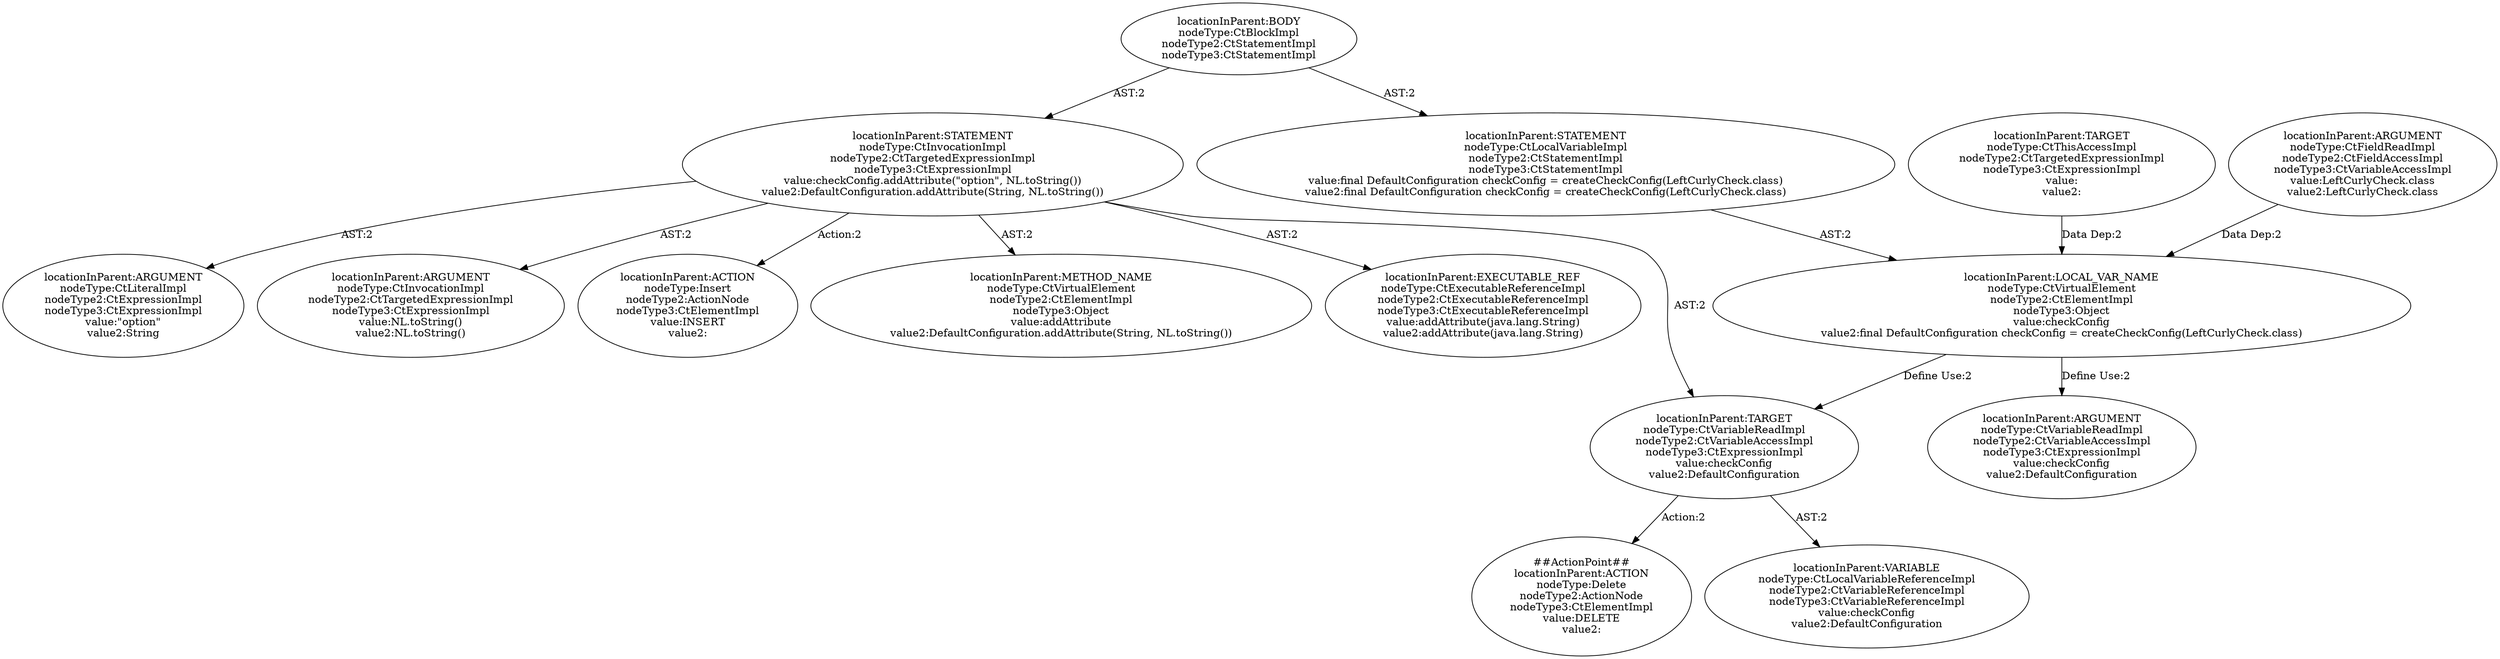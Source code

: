 digraph "Pattern" {
0 [label="##ActionPoint##
locationInParent:ACTION
nodeType:Delete
nodeType2:ActionNode
nodeType3:CtElementImpl
value:DELETE
value2:" shape=ellipse]
1 [label="locationInParent:TARGET
nodeType:CtVariableReadImpl
nodeType2:CtVariableAccessImpl
nodeType3:CtExpressionImpl
value:checkConfig
value2:DefaultConfiguration" shape=ellipse]
2 [label="locationInParent:LOCAL_VAR_NAME
nodeType:CtVirtualElement
nodeType2:CtElementImpl
nodeType3:Object
value:checkConfig
value2:final DefaultConfiguration checkConfig = createCheckConfig(LeftCurlyCheck.class)" shape=ellipse]
3 [label="locationInParent:STATEMENT
nodeType:CtLocalVariableImpl
nodeType2:CtStatementImpl
nodeType3:CtStatementImpl
value:final DefaultConfiguration checkConfig = createCheckConfig(LeftCurlyCheck.class)
value2:final DefaultConfiguration checkConfig = createCheckConfig(LeftCurlyCheck.class)" shape=ellipse]
4 [label="locationInParent:TARGET
nodeType:CtThisAccessImpl
nodeType2:CtTargetedExpressionImpl
nodeType3:CtExpressionImpl
value:
value2:" shape=ellipse]
5 [label="locationInParent:ARGUMENT
nodeType:CtFieldReadImpl
nodeType2:CtFieldAccessImpl
nodeType3:CtVariableAccessImpl
value:LeftCurlyCheck.class
value2:LeftCurlyCheck.class" shape=ellipse]
6 [label="locationInParent:ARGUMENT
nodeType:CtVariableReadImpl
nodeType2:CtVariableAccessImpl
nodeType3:CtExpressionImpl
value:checkConfig
value2:DefaultConfiguration" shape=ellipse]
7 [label="locationInParent:STATEMENT
nodeType:CtInvocationImpl
nodeType2:CtTargetedExpressionImpl
nodeType3:CtExpressionImpl
value:checkConfig.addAttribute(\"option\", NL.toString())
value2:DefaultConfiguration.addAttribute(String, NL.toString())" shape=ellipse]
8 [label="locationInParent:BODY
nodeType:CtBlockImpl
nodeType2:CtStatementImpl
nodeType3:CtStatementImpl" shape=ellipse]
9 [label="locationInParent:METHOD_NAME
nodeType:CtVirtualElement
nodeType2:CtElementImpl
nodeType3:Object
value:addAttribute
value2:DefaultConfiguration.addAttribute(String, NL.toString())" shape=ellipse]
10 [label="locationInParent:EXECUTABLE_REF
nodeType:CtExecutableReferenceImpl
nodeType2:CtExecutableReferenceImpl
nodeType3:CtExecutableReferenceImpl
value:addAttribute(java.lang.String)
value2:addAttribute(java.lang.String)" shape=ellipse]
11 [label="locationInParent:ARGUMENT
nodeType:CtLiteralImpl
nodeType2:CtExpressionImpl
nodeType3:CtExpressionImpl
value:\"option\"
value2:String" shape=ellipse]
12 [label="locationInParent:ARGUMENT
nodeType:CtInvocationImpl
nodeType2:CtTargetedExpressionImpl
nodeType3:CtExpressionImpl
value:NL.toString()
value2:NL.toString()" shape=ellipse]
13 [label="locationInParent:ACTION
nodeType:Insert
nodeType2:ActionNode
nodeType3:CtElementImpl
value:INSERT
value2:" shape=ellipse]
14 [label="locationInParent:VARIABLE
nodeType:CtLocalVariableReferenceImpl
nodeType2:CtVariableReferenceImpl
nodeType3:CtVariableReferenceImpl
value:checkConfig
value2:DefaultConfiguration" shape=ellipse]
1 -> 0 [label="Action:2"];
1 -> 14 [label="AST:2"];
2 -> 1 [label="Define Use:2"];
2 -> 6 [label="Define Use:2"];
3 -> 2 [label="AST:2"];
4 -> 2 [label="Data Dep:2"];
5 -> 2 [label="Data Dep:2"];
7 -> 1 [label="AST:2"];
7 -> 9 [label="AST:2"];
7 -> 10 [label="AST:2"];
7 -> 11 [label="AST:2"];
7 -> 12 [label="AST:2"];
7 -> 13 [label="Action:2"];
8 -> 3 [label="AST:2"];
8 -> 7 [label="AST:2"];
}